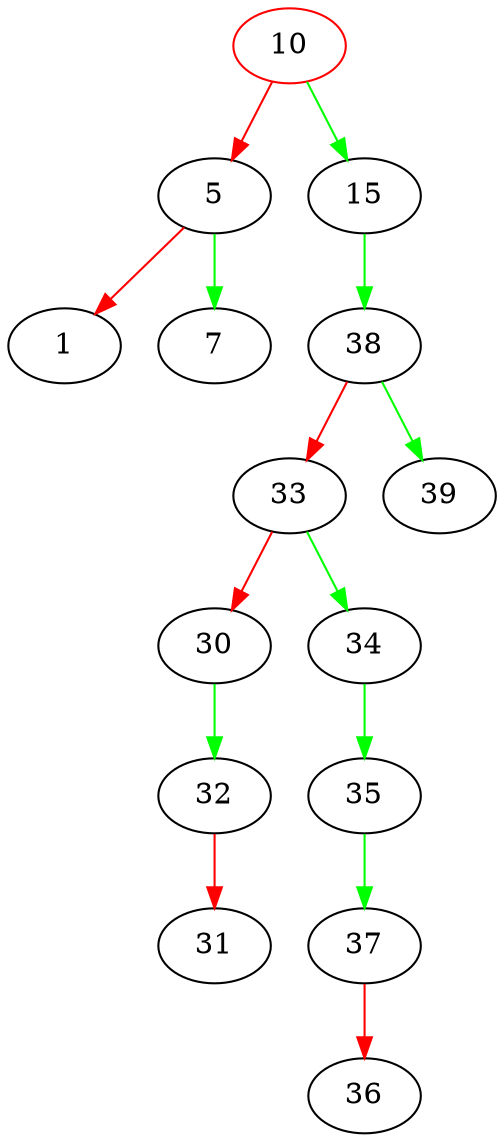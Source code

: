 digraph G{
10[color=red];
10->5[color=red];
5->1[color=red];
5->7[color=green];
10->15[color=green];
15->38[color=green];
38->33[color=red];
33->30[color=red];
30->32[color=green];
32->31[color=red];
33->34[color=green];
34->35[color=green];
35->37[color=green];
37->36[color=red];
38->39[color=green];
}
